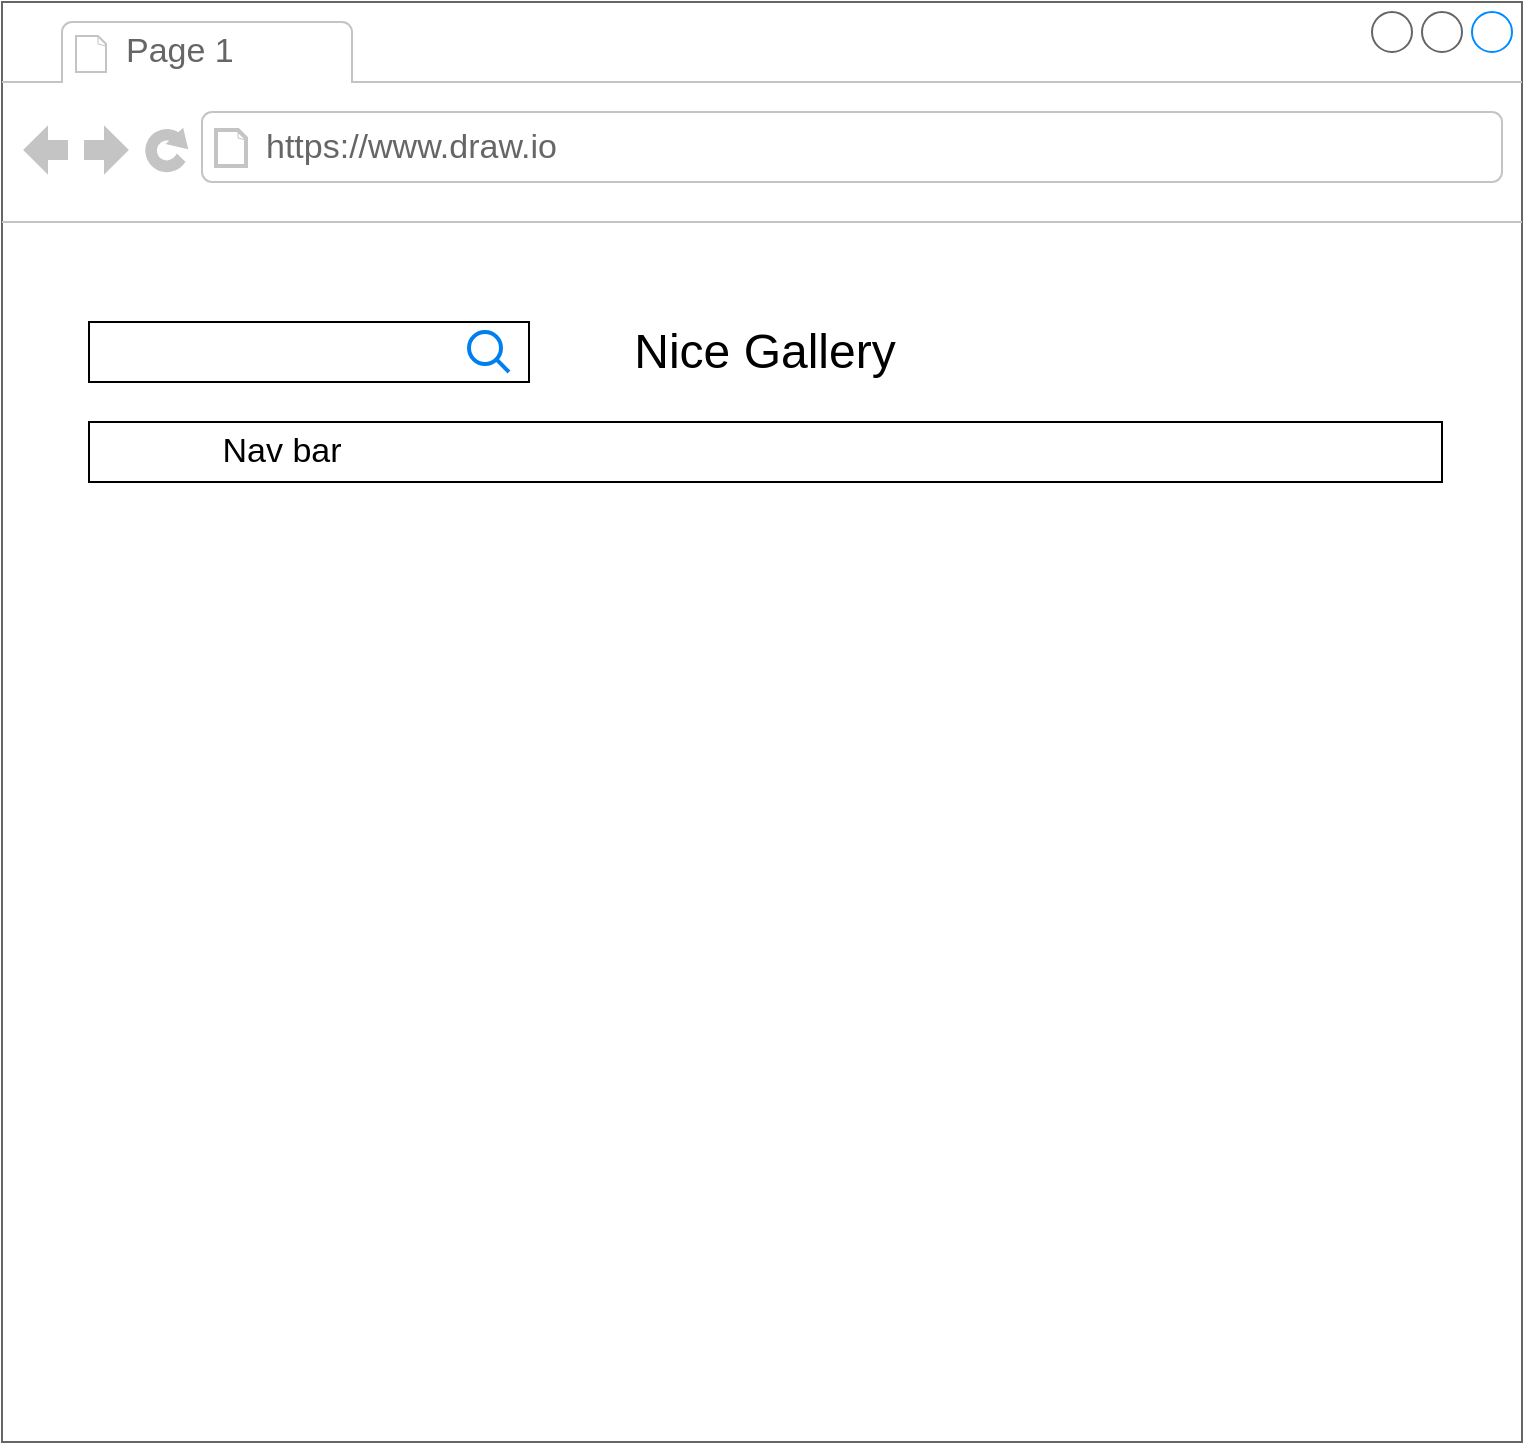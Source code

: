 <mxfile version="12.5.1" type="github">
  <diagram id="A18nGdBbwxPAaSA6_bi8" name="Page-1">
    <mxGraphModel dx="932" dy="593" grid="1" gridSize="10" guides="1" tooltips="1" connect="1" arrows="1" fold="1" page="1" pageScale="1" pageWidth="827" pageHeight="1169" math="0" shadow="0">
      <root>
        <mxCell id="0"/>
        <mxCell id="1" parent="0"/>
        <mxCell id="4ltpYzZoRs7PCbjqY4Qz-1" value="" style="strokeWidth=1;shadow=0;dashed=0;align=center;html=1;shape=mxgraph.mockup.containers.browserWindow;rSize=0;strokeColor=#666666;strokeColor2=#008cff;strokeColor3=#c4c4c4;mainText=,;recursiveResize=0;" vertex="1" parent="1">
          <mxGeometry x="40" y="40" width="760" height="720" as="geometry"/>
        </mxCell>
        <mxCell id="4ltpYzZoRs7PCbjqY4Qz-2" value="Page 1" style="strokeWidth=1;shadow=0;dashed=0;align=center;html=1;shape=mxgraph.mockup.containers.anchor;fontSize=17;fontColor=#666666;align=left;" vertex="1" parent="4ltpYzZoRs7PCbjqY4Qz-1">
          <mxGeometry x="60" y="12" width="110" height="26" as="geometry"/>
        </mxCell>
        <mxCell id="4ltpYzZoRs7PCbjqY4Qz-3" value="https://www.draw.io" style="strokeWidth=1;shadow=0;dashed=0;align=center;html=1;shape=mxgraph.mockup.containers.anchor;rSize=0;fontSize=17;fontColor=#666666;align=left;" vertex="1" parent="4ltpYzZoRs7PCbjqY4Qz-1">
          <mxGeometry x="130" y="60" width="250" height="26" as="geometry"/>
        </mxCell>
        <mxCell id="4ltpYzZoRs7PCbjqY4Qz-4" value="Nice Gallery" style="text;html=1;strokeColor=none;fillColor=none;align=center;verticalAlign=middle;whiteSpace=wrap;rounded=0;fontSize=24;" vertex="1" parent="4ltpYzZoRs7PCbjqY4Qz-1">
          <mxGeometry x="298.38" y="165" width="166.75" height="20" as="geometry"/>
        </mxCell>
        <mxCell id="4ltpYzZoRs7PCbjqY4Qz-5" value="" style="rounded=0;whiteSpace=wrap;html=1;fontSize=17;" vertex="1" parent="4ltpYzZoRs7PCbjqY4Qz-1">
          <mxGeometry x="43.5" y="160" width="220" height="30" as="geometry"/>
        </mxCell>
        <mxCell id="4ltpYzZoRs7PCbjqY4Qz-10" value="" style="html=1;verticalLabelPosition=bottom;align=center;labelBackgroundColor=#ffffff;verticalAlign=top;strokeWidth=2;strokeColor=#0080F0;shadow=0;dashed=0;shape=mxgraph.ios7.icons.looking_glass;fontSize=17;" vertex="1" parent="4ltpYzZoRs7PCbjqY4Qz-1">
          <mxGeometry x="233.5" y="165" width="20" height="20" as="geometry"/>
        </mxCell>
        <mxCell id="4ltpYzZoRs7PCbjqY4Qz-11" value="" style="shape=image;html=1;verticalAlign=top;verticalLabelPosition=bottom;labelBackgroundColor=#ffffff;imageAspect=0;aspect=fixed;image=https://cdn3.iconfinder.com/data/icons/peelicons-vol-1/50/Pinterest-128.png;fontSize=17;" vertex="1" parent="4ltpYzZoRs7PCbjqY4Qz-1">
          <mxGeometry x="682" y="161" width="28" height="28" as="geometry"/>
        </mxCell>
        <mxCell id="4ltpYzZoRs7PCbjqY4Qz-12" value="" style="shape=image;html=1;verticalAlign=top;verticalLabelPosition=bottom;labelBackgroundColor=#ffffff;imageAspect=0;aspect=fixed;image=https://cdn3.iconfinder.com/data/icons/peelicons-vol-1/50/Twitter-128.png;fontSize=17;" vertex="1" parent="4ltpYzZoRs7PCbjqY4Qz-1">
          <mxGeometry x="602" y="161" width="28" height="28" as="geometry"/>
        </mxCell>
        <mxCell id="4ltpYzZoRs7PCbjqY4Qz-13" value="" style="shape=image;html=1;verticalAlign=top;verticalLabelPosition=bottom;labelBackgroundColor=#ffffff;imageAspect=0;aspect=fixed;image=https://cdn3.iconfinder.com/data/icons/peelicons-vol-1/50/Intsagram-128.png;fontSize=17;" vertex="1" parent="4ltpYzZoRs7PCbjqY4Qz-1">
          <mxGeometry x="642" y="161" width="28" height="28" as="geometry"/>
        </mxCell>
        <mxCell id="4ltpYzZoRs7PCbjqY4Qz-14" value="" style="shape=image;html=1;verticalAlign=top;verticalLabelPosition=bottom;labelBackgroundColor=#ffffff;imageAspect=0;aspect=fixed;image=https://cdn3.iconfinder.com/data/icons/peelicons-vol-1/50/Facebook-128.png;fontSize=17;" vertex="1" parent="4ltpYzZoRs7PCbjqY4Qz-1">
          <mxGeometry x="562" y="161" width="28" height="28" as="geometry"/>
        </mxCell>
        <mxCell id="4ltpYzZoRs7PCbjqY4Qz-16" value="" style="rounded=0;whiteSpace=wrap;html=1;fontSize=17;" vertex="1" parent="4ltpYzZoRs7PCbjqY4Qz-1">
          <mxGeometry x="43.5" y="210" width="676.5" height="30" as="geometry"/>
        </mxCell>
        <mxCell id="4ltpYzZoRs7PCbjqY4Qz-17" value="Nav bar" style="text;html=1;strokeColor=none;fillColor=none;align=center;verticalAlign=middle;whiteSpace=wrap;rounded=0;fontSize=17;" vertex="1" parent="4ltpYzZoRs7PCbjqY4Qz-1">
          <mxGeometry x="60" y="215" width="160" height="20" as="geometry"/>
        </mxCell>
      </root>
    </mxGraphModel>
  </diagram>
</mxfile>
